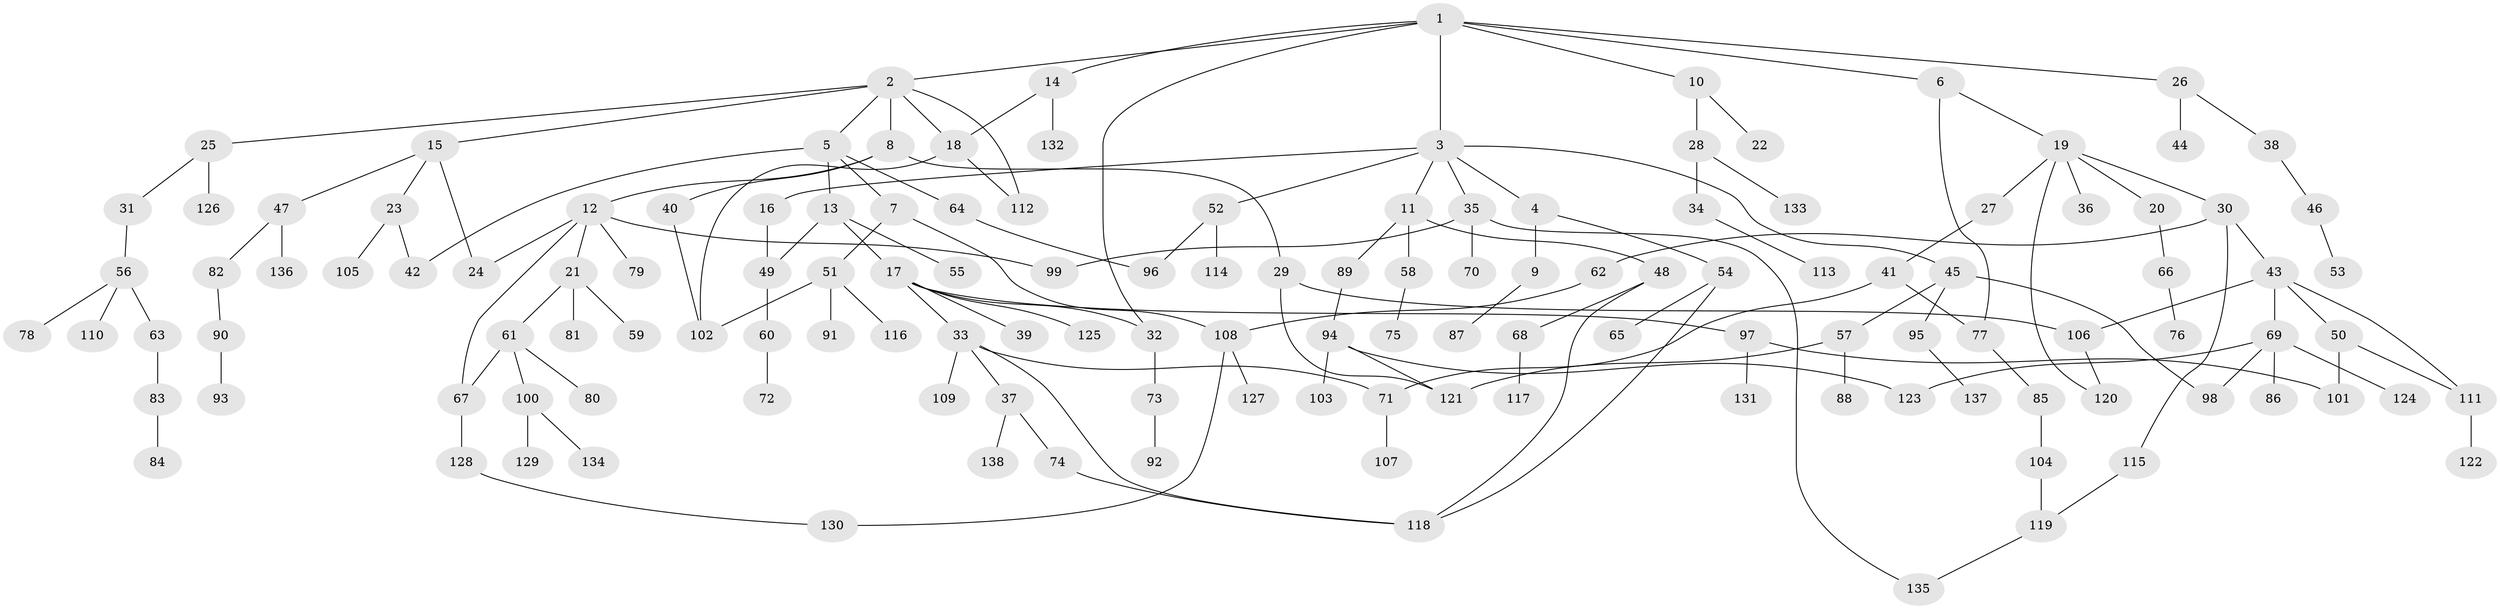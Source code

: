 // Generated by graph-tools (version 1.1) at 2025/13/03/09/25 04:13:26]
// undirected, 138 vertices, 165 edges
graph export_dot {
graph [start="1"]
  node [color=gray90,style=filled];
  1;
  2;
  3;
  4;
  5;
  6;
  7;
  8;
  9;
  10;
  11;
  12;
  13;
  14;
  15;
  16;
  17;
  18;
  19;
  20;
  21;
  22;
  23;
  24;
  25;
  26;
  27;
  28;
  29;
  30;
  31;
  32;
  33;
  34;
  35;
  36;
  37;
  38;
  39;
  40;
  41;
  42;
  43;
  44;
  45;
  46;
  47;
  48;
  49;
  50;
  51;
  52;
  53;
  54;
  55;
  56;
  57;
  58;
  59;
  60;
  61;
  62;
  63;
  64;
  65;
  66;
  67;
  68;
  69;
  70;
  71;
  72;
  73;
  74;
  75;
  76;
  77;
  78;
  79;
  80;
  81;
  82;
  83;
  84;
  85;
  86;
  87;
  88;
  89;
  90;
  91;
  92;
  93;
  94;
  95;
  96;
  97;
  98;
  99;
  100;
  101;
  102;
  103;
  104;
  105;
  106;
  107;
  108;
  109;
  110;
  111;
  112;
  113;
  114;
  115;
  116;
  117;
  118;
  119;
  120;
  121;
  122;
  123;
  124;
  125;
  126;
  127;
  128;
  129;
  130;
  131;
  132;
  133;
  134;
  135;
  136;
  137;
  138;
  1 -- 2;
  1 -- 3;
  1 -- 6;
  1 -- 10;
  1 -- 14;
  1 -- 26;
  1 -- 32;
  2 -- 5;
  2 -- 8;
  2 -- 15;
  2 -- 25;
  2 -- 18;
  2 -- 112;
  3 -- 4;
  3 -- 11;
  3 -- 16;
  3 -- 35;
  3 -- 45;
  3 -- 52;
  4 -- 9;
  4 -- 54;
  5 -- 7;
  5 -- 13;
  5 -- 64;
  5 -- 42;
  6 -- 19;
  6 -- 77;
  7 -- 51;
  7 -- 108;
  8 -- 12;
  8 -- 29;
  8 -- 40;
  9 -- 87;
  10 -- 22;
  10 -- 28;
  11 -- 48;
  11 -- 58;
  11 -- 89;
  12 -- 21;
  12 -- 24;
  12 -- 67;
  12 -- 79;
  12 -- 99;
  13 -- 17;
  13 -- 49;
  13 -- 55;
  14 -- 18;
  14 -- 132;
  15 -- 23;
  15 -- 47;
  15 -- 24;
  16 -- 49;
  17 -- 32;
  17 -- 33;
  17 -- 39;
  17 -- 97;
  17 -- 125;
  18 -- 112;
  18 -- 102;
  19 -- 20;
  19 -- 27;
  19 -- 30;
  19 -- 36;
  19 -- 120;
  20 -- 66;
  21 -- 59;
  21 -- 61;
  21 -- 81;
  23 -- 42;
  23 -- 105;
  25 -- 31;
  25 -- 126;
  26 -- 38;
  26 -- 44;
  27 -- 41;
  28 -- 34;
  28 -- 133;
  29 -- 121;
  29 -- 106;
  30 -- 43;
  30 -- 62;
  30 -- 115;
  31 -- 56;
  32 -- 73;
  33 -- 37;
  33 -- 109;
  33 -- 118;
  33 -- 71;
  34 -- 113;
  35 -- 70;
  35 -- 99;
  35 -- 135;
  37 -- 74;
  37 -- 138;
  38 -- 46;
  40 -- 102;
  41 -- 71;
  41 -- 77;
  43 -- 50;
  43 -- 69;
  43 -- 106;
  43 -- 111;
  45 -- 57;
  45 -- 95;
  45 -- 98;
  46 -- 53;
  47 -- 82;
  47 -- 136;
  48 -- 68;
  48 -- 118;
  49 -- 60;
  50 -- 101;
  50 -- 111;
  51 -- 91;
  51 -- 102;
  51 -- 116;
  52 -- 114;
  52 -- 96;
  54 -- 65;
  54 -- 118;
  56 -- 63;
  56 -- 78;
  56 -- 110;
  57 -- 88;
  57 -- 121;
  58 -- 75;
  60 -- 72;
  61 -- 80;
  61 -- 100;
  61 -- 67;
  62 -- 108;
  63 -- 83;
  64 -- 96;
  66 -- 76;
  67 -- 128;
  68 -- 117;
  69 -- 86;
  69 -- 98;
  69 -- 124;
  69 -- 123;
  71 -- 107;
  73 -- 92;
  74 -- 118;
  77 -- 85;
  82 -- 90;
  83 -- 84;
  85 -- 104;
  89 -- 94;
  90 -- 93;
  94 -- 103;
  94 -- 123;
  94 -- 121;
  95 -- 137;
  97 -- 101;
  97 -- 131;
  100 -- 129;
  100 -- 134;
  104 -- 119;
  106 -- 120;
  108 -- 127;
  108 -- 130;
  111 -- 122;
  115 -- 119;
  119 -- 135;
  128 -- 130;
}
